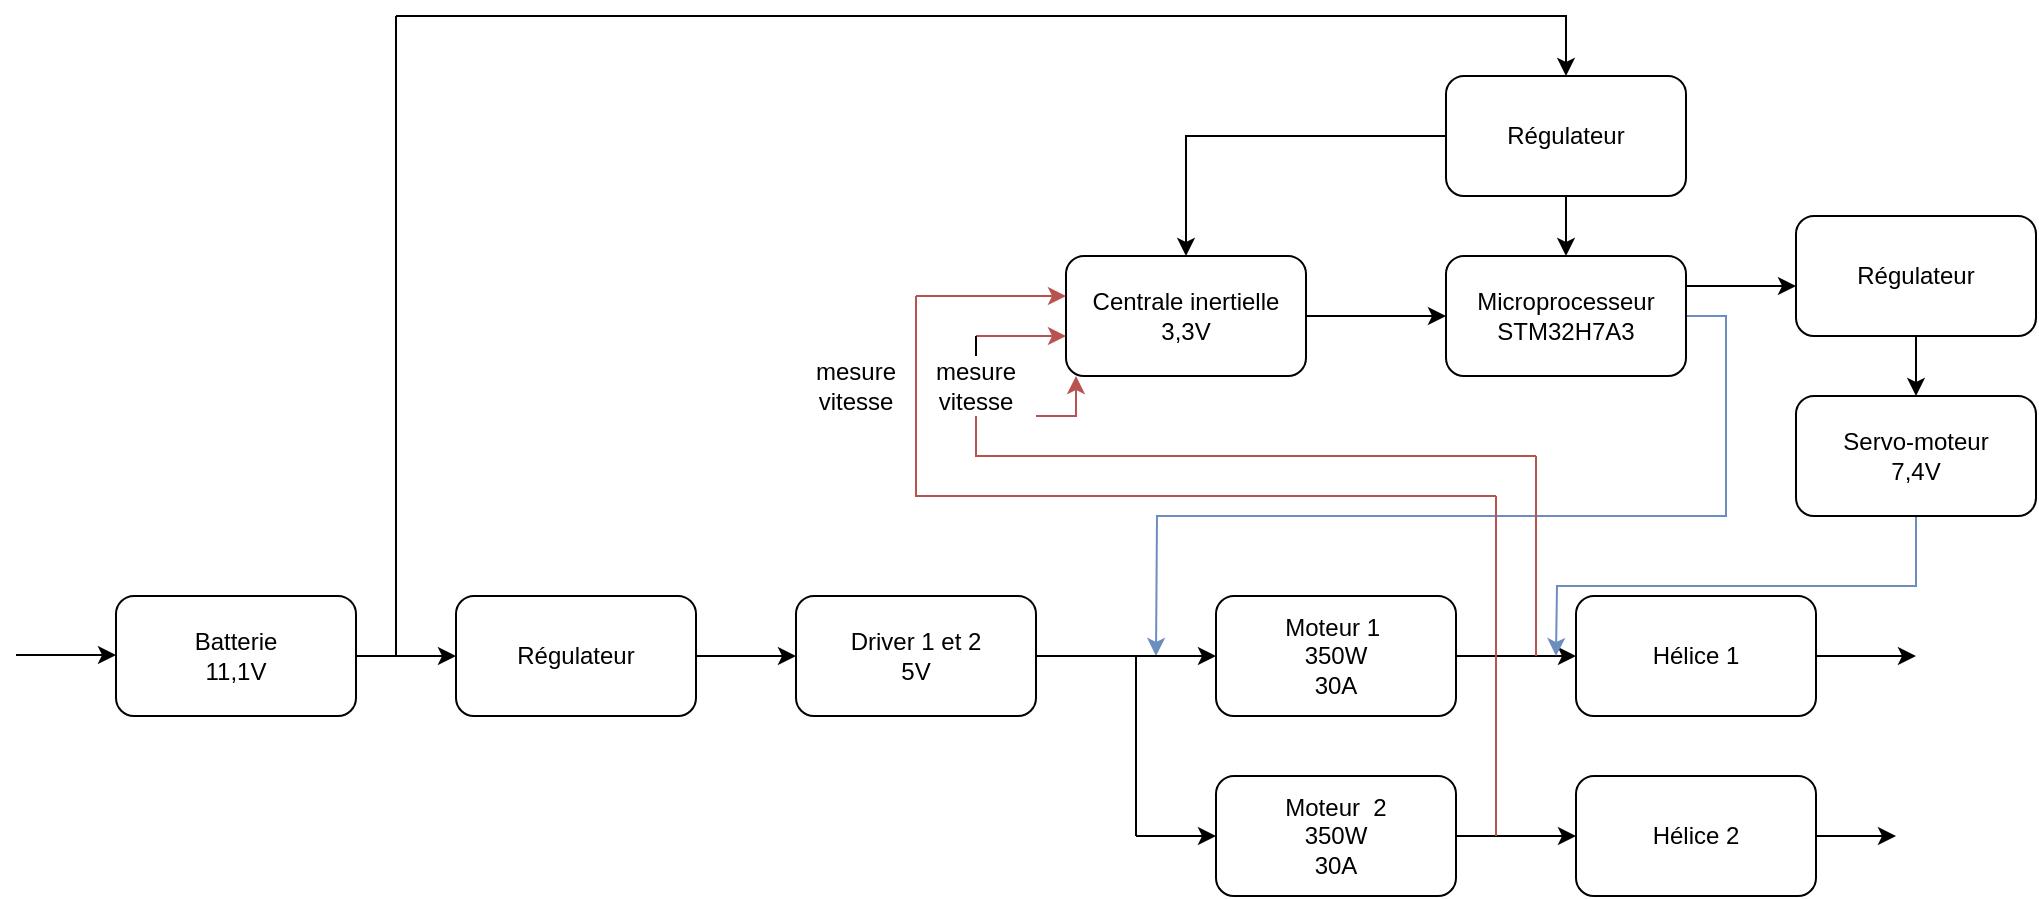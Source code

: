 <mxfile version="21.1.5" type="github">
  <diagram name="Page-1" id="kfJKp4cbYAR8tkhXhPna">
    <mxGraphModel dx="1665" dy="556" grid="1" gridSize="10" guides="1" tooltips="1" connect="1" arrows="1" fold="1" page="1" pageScale="1" pageWidth="827" pageHeight="1169" math="0" shadow="0">
      <root>
        <mxCell id="0" />
        <mxCell id="1" parent="0" />
        <mxCell id="dnf9TGZt98A_cBVJ5hq3-5" style="edgeStyle=orthogonalEdgeStyle;rounded=0;orthogonalLoop=1;jettySize=auto;html=1;exitX=1;exitY=0.5;exitDx=0;exitDy=0;entryX=0;entryY=0.5;entryDx=0;entryDy=0;" parent="1" source="JJHdNfHpe185E23BwGl6-1" target="JJHdNfHpe185E23BwGl6-4" edge="1">
          <mxGeometry relative="1" as="geometry" />
        </mxCell>
        <mxCell id="JJHdNfHpe185E23BwGl6-1" value="Moteur 1&amp;nbsp;&lt;br&gt;350W&lt;br&gt;30A" style="rounded=1;whiteSpace=wrap;html=1;" parent="1" vertex="1">
          <mxGeometry x="420" y="310" width="120" height="60" as="geometry" />
        </mxCell>
        <mxCell id="dnf9TGZt98A_cBVJ5hq3-12" style="edgeStyle=orthogonalEdgeStyle;rounded=0;orthogonalLoop=1;jettySize=auto;html=1;exitX=1;exitY=0.5;exitDx=0;exitDy=0;entryX=0;entryY=0.5;entryDx=0;entryDy=0;" parent="1" source="JJHdNfHpe185E23BwGl6-2" target="JJHdNfHpe185E23BwGl6-3" edge="1">
          <mxGeometry relative="1" as="geometry" />
        </mxCell>
        <mxCell id="JJHdNfHpe185E23BwGl6-2" value="Centrale inertielle&lt;br&gt;3,3V" style="rounded=1;whiteSpace=wrap;html=1;" parent="1" vertex="1">
          <mxGeometry x="345" y="140" width="120" height="60" as="geometry" />
        </mxCell>
        <mxCell id="dnf9TGZt98A_cBVJ5hq3-8" style="edgeStyle=orthogonalEdgeStyle;rounded=0;orthogonalLoop=1;jettySize=auto;html=1;exitX=1;exitY=0.5;exitDx=0;exitDy=0;fillColor=#dae8fc;strokeColor=#6c8ebf;" parent="1" source="JJHdNfHpe185E23BwGl6-3" edge="1">
          <mxGeometry relative="1" as="geometry">
            <mxPoint x="390" y="340" as="targetPoint" />
          </mxGeometry>
        </mxCell>
        <mxCell id="zdzdLWkKH9nTiATEf_Qo-10" style="edgeStyle=orthogonalEdgeStyle;rounded=0;orthogonalLoop=1;jettySize=auto;html=1;exitX=1;exitY=0.25;exitDx=0;exitDy=0;" edge="1" parent="1" source="JJHdNfHpe185E23BwGl6-3">
          <mxGeometry relative="1" as="geometry">
            <mxPoint x="710" y="155" as="targetPoint" />
          </mxGeometry>
        </mxCell>
        <mxCell id="JJHdNfHpe185E23BwGl6-3" value="Microprocesseur&lt;br&gt;STM32H7A3" style="rounded=1;whiteSpace=wrap;html=1;" parent="1" vertex="1">
          <mxGeometry x="535" y="140" width="120" height="60" as="geometry" />
        </mxCell>
        <mxCell id="dnf9TGZt98A_cBVJ5hq3-14" style="edgeStyle=orthogonalEdgeStyle;rounded=0;orthogonalLoop=1;jettySize=auto;html=1;exitX=1;exitY=0.5;exitDx=0;exitDy=0;" parent="1" source="JJHdNfHpe185E23BwGl6-4" edge="1">
          <mxGeometry relative="1" as="geometry">
            <mxPoint x="770" y="340" as="targetPoint" />
          </mxGeometry>
        </mxCell>
        <mxCell id="JJHdNfHpe185E23BwGl6-4" value="Hélice 1" style="rounded=1;whiteSpace=wrap;html=1;" parent="1" vertex="1">
          <mxGeometry x="600" y="310" width="120" height="60" as="geometry" />
        </mxCell>
        <mxCell id="dnf9TGZt98A_cBVJ5hq3-10" style="edgeStyle=orthogonalEdgeStyle;rounded=0;orthogonalLoop=1;jettySize=auto;html=1;exitX=0.5;exitY=1;exitDx=0;exitDy=0;entryX=0.5;entryY=0;entryDx=0;entryDy=0;" parent="1" source="JJHdNfHpe185E23BwGl6-5" target="JJHdNfHpe185E23BwGl6-3" edge="1">
          <mxGeometry relative="1" as="geometry" />
        </mxCell>
        <mxCell id="dnf9TGZt98A_cBVJ5hq3-11" style="edgeStyle=orthogonalEdgeStyle;rounded=0;orthogonalLoop=1;jettySize=auto;html=1;exitX=0;exitY=0.5;exitDx=0;exitDy=0;entryX=0.5;entryY=0;entryDx=0;entryDy=0;" parent="1" source="JJHdNfHpe185E23BwGl6-5" target="JJHdNfHpe185E23BwGl6-2" edge="1">
          <mxGeometry relative="1" as="geometry" />
        </mxCell>
        <mxCell id="JJHdNfHpe185E23BwGl6-5" value="Régulateur" style="rounded=1;whiteSpace=wrap;html=1;" parent="1" vertex="1">
          <mxGeometry x="535" y="50" width="120" height="60" as="geometry" />
        </mxCell>
        <mxCell id="dnf9TGZt98A_cBVJ5hq3-4" style="edgeStyle=orthogonalEdgeStyle;rounded=0;orthogonalLoop=1;jettySize=auto;html=1;exitX=1;exitY=0.5;exitDx=0;exitDy=0;entryX=0;entryY=0.5;entryDx=0;entryDy=0;" parent="1" source="zdzdLWkKH9nTiATEf_Qo-13" target="JJHdNfHpe185E23BwGl6-1" edge="1">
          <mxGeometry relative="1" as="geometry">
            <Array as="points">
              <mxPoint x="380" y="340" />
              <mxPoint x="380" y="340" />
            </Array>
          </mxGeometry>
        </mxCell>
        <mxCell id="JJHdNfHpe185E23BwGl6-6" value="Régulateur" style="rounded=1;whiteSpace=wrap;html=1;" parent="1" vertex="1">
          <mxGeometry x="40" y="310" width="120" height="60" as="geometry" />
        </mxCell>
        <mxCell id="dnf9TGZt98A_cBVJ5hq3-3" style="edgeStyle=orthogonalEdgeStyle;rounded=0;orthogonalLoop=1;jettySize=auto;html=1;exitX=1;exitY=0.5;exitDx=0;exitDy=0;entryX=0;entryY=0.5;entryDx=0;entryDy=0;" parent="1" source="JJHdNfHpe185E23BwGl6-7" target="JJHdNfHpe185E23BwGl6-6" edge="1">
          <mxGeometry relative="1" as="geometry" />
        </mxCell>
        <mxCell id="JJHdNfHpe185E23BwGl6-7" value="Batterie&lt;br&gt;11,1V" style="rounded=1;whiteSpace=wrap;html=1;" parent="1" vertex="1">
          <mxGeometry x="-130" y="310" width="120" height="60" as="geometry" />
        </mxCell>
        <mxCell id="dnf9TGZt98A_cBVJ5hq3-16" value="" style="endArrow=classic;html=1;rounded=0;fillColor=#f8cecc;strokeColor=#b85450;" parent="1" edge="1">
          <mxGeometry width="50" height="50" relative="1" as="geometry">
            <mxPoint x="300" y="180" as="sourcePoint" />
            <mxPoint x="345" y="180" as="targetPoint" />
            <Array as="points" />
          </mxGeometry>
        </mxCell>
        <mxCell id="dnf9TGZt98A_cBVJ5hq3-19" value="" style="endArrow=none;html=1;rounded=0;fillColor=#f8cecc;strokeColor=#b85450;" parent="1" edge="1">
          <mxGeometry width="50" height="50" relative="1" as="geometry">
            <mxPoint x="580" y="340" as="sourcePoint" />
            <mxPoint x="580" y="240" as="targetPoint" />
          </mxGeometry>
        </mxCell>
        <mxCell id="dnf9TGZt98A_cBVJ5hq3-20" value="" style="endArrow=classic;html=1;rounded=0;" parent="1" edge="1">
          <mxGeometry width="50" height="50" relative="1" as="geometry">
            <mxPoint x="-180" y="339.5" as="sourcePoint" />
            <mxPoint x="-130" y="339.5" as="targetPoint" />
          </mxGeometry>
        </mxCell>
        <mxCell id="dnf9TGZt98A_cBVJ5hq3-25" style="edgeStyle=orthogonalEdgeStyle;rounded=0;orthogonalLoop=1;jettySize=auto;html=1;exitX=1;exitY=0.5;exitDx=0;exitDy=0;entryX=0;entryY=0.5;entryDx=0;entryDy=0;" parent="1" source="dnf9TGZt98A_cBVJ5hq3-22" target="dnf9TGZt98A_cBVJ5hq3-23" edge="1">
          <mxGeometry relative="1" as="geometry" />
        </mxCell>
        <mxCell id="dnf9TGZt98A_cBVJ5hq3-22" value="Moteur &amp;nbsp;2&lt;br&gt;350W&lt;br&gt;30A" style="rounded=1;whiteSpace=wrap;html=1;" parent="1" vertex="1">
          <mxGeometry x="420" y="400" width="120" height="60" as="geometry" />
        </mxCell>
        <mxCell id="dnf9TGZt98A_cBVJ5hq3-26" style="edgeStyle=orthogonalEdgeStyle;rounded=0;orthogonalLoop=1;jettySize=auto;html=1;exitX=1;exitY=0.5;exitDx=0;exitDy=0;entryX=0;entryY=0.5;entryDx=0;entryDy=0;" parent="1" source="dnf9TGZt98A_cBVJ5hq3-23" edge="1">
          <mxGeometry relative="1" as="geometry">
            <mxPoint x="760" y="430" as="targetPoint" />
          </mxGeometry>
        </mxCell>
        <mxCell id="dnf9TGZt98A_cBVJ5hq3-23" value="Hélice 2" style="rounded=1;whiteSpace=wrap;html=1;" parent="1" vertex="1">
          <mxGeometry x="600" y="400" width="120" height="60" as="geometry" />
        </mxCell>
        <mxCell id="dnf9TGZt98A_cBVJ5hq3-28" value="" style="endArrow=classic;html=1;rounded=0;" parent="1" edge="1">
          <mxGeometry width="50" height="50" relative="1" as="geometry">
            <mxPoint x="380" y="430" as="sourcePoint" />
            <mxPoint x="420" y="430" as="targetPoint" />
          </mxGeometry>
        </mxCell>
        <mxCell id="dnf9TGZt98A_cBVJ5hq3-29" value="" style="endArrow=none;html=1;rounded=0;" parent="1" edge="1">
          <mxGeometry width="50" height="50" relative="1" as="geometry">
            <mxPoint x="380" y="430" as="sourcePoint" />
            <mxPoint x="380" y="340" as="targetPoint" />
          </mxGeometry>
        </mxCell>
        <mxCell id="AYipDcIupspWNG8ArWG--1" value="" style="endArrow=none;html=1;rounded=0;" parent="1" source="AYipDcIupspWNG8ArWG--9" edge="1">
          <mxGeometry width="50" height="50" relative="1" as="geometry">
            <mxPoint x="570" y="240" as="sourcePoint" />
            <mxPoint x="300" y="180" as="targetPoint" />
            <Array as="points" />
          </mxGeometry>
        </mxCell>
        <mxCell id="AYipDcIupspWNG8ArWG--2" value="" style="endArrow=none;html=1;rounded=0;" parent="1" edge="1">
          <mxGeometry width="50" height="50" relative="1" as="geometry">
            <mxPoint x="10" y="340" as="sourcePoint" />
            <mxPoint x="10" y="20" as="targetPoint" />
          </mxGeometry>
        </mxCell>
        <mxCell id="AYipDcIupspWNG8ArWG--7" value="" style="endArrow=classic;html=1;rounded=0;entryX=0.5;entryY=0;entryDx=0;entryDy=0;" parent="1" target="JJHdNfHpe185E23BwGl6-5" edge="1">
          <mxGeometry width="50" height="50" relative="1" as="geometry">
            <mxPoint x="580" y="20" as="sourcePoint" />
            <mxPoint x="650" y="-30" as="targetPoint" />
            <Array as="points">
              <mxPoint x="595" y="20" />
            </Array>
          </mxGeometry>
        </mxCell>
        <mxCell id="AYipDcIupspWNG8ArWG--8" value="" style="endArrow=none;html=1;rounded=0;" parent="1" edge="1">
          <mxGeometry width="50" height="50" relative="1" as="geometry">
            <mxPoint x="10" y="20" as="sourcePoint" />
            <mxPoint x="590" y="20" as="targetPoint" />
          </mxGeometry>
        </mxCell>
        <mxCell id="AYipDcIupspWNG8ArWG--10" value="" style="endArrow=none;html=1;rounded=0;fillColor=#f8cecc;strokeColor=#b85450;" parent="1" target="AYipDcIupspWNG8ArWG--9" edge="1">
          <mxGeometry width="50" height="50" relative="1" as="geometry">
            <mxPoint x="580" y="240" as="sourcePoint" />
            <mxPoint x="300" y="170" as="targetPoint" />
            <Array as="points">
              <mxPoint x="300" y="240" />
            </Array>
          </mxGeometry>
        </mxCell>
        <mxCell id="XIIOcASB2_GVsAbtGpYE-3" value="" style="edgeStyle=orthogonalEdgeStyle;rounded=0;orthogonalLoop=1;jettySize=auto;html=1;fillColor=#f8cecc;strokeColor=#b85450;" parent="1" source="AYipDcIupspWNG8ArWG--9" target="JJHdNfHpe185E23BwGl6-2" edge="1">
          <mxGeometry relative="1" as="geometry">
            <Array as="points">
              <mxPoint x="350" y="220" />
            </Array>
          </mxGeometry>
        </mxCell>
        <mxCell id="AYipDcIupspWNG8ArWG--9" value="mesure vitesse" style="text;html=1;strokeColor=none;fillColor=none;align=center;verticalAlign=middle;whiteSpace=wrap;rounded=0;" parent="1" vertex="1">
          <mxGeometry x="270" y="190" width="60" height="30" as="geometry" />
        </mxCell>
        <mxCell id="XIIOcASB2_GVsAbtGpYE-1" value="" style="endArrow=none;html=1;rounded=0;fillColor=#f8cecc;strokeColor=#b85450;" parent="1" edge="1">
          <mxGeometry width="50" height="50" relative="1" as="geometry">
            <mxPoint x="560" y="430" as="sourcePoint" />
            <mxPoint x="560" y="260" as="targetPoint" />
          </mxGeometry>
        </mxCell>
        <mxCell id="XIIOcASB2_GVsAbtGpYE-2" value="" style="endArrow=none;html=1;rounded=0;fillColor=#f8cecc;strokeColor=#b85450;" parent="1" edge="1">
          <mxGeometry width="50" height="50" relative="1" as="geometry">
            <mxPoint x="560" y="260" as="sourcePoint" />
            <mxPoint x="270" y="160" as="targetPoint" />
            <Array as="points">
              <mxPoint x="270" y="260" />
            </Array>
          </mxGeometry>
        </mxCell>
        <mxCell id="XIIOcASB2_GVsAbtGpYE-4" value="" style="endArrow=classic;html=1;rounded=0;fillColor=#f8cecc;strokeColor=#b85450;" parent="1" edge="1">
          <mxGeometry width="50" height="50" relative="1" as="geometry">
            <mxPoint x="270" y="160" as="sourcePoint" />
            <mxPoint x="345" y="160" as="targetPoint" />
            <Array as="points" />
          </mxGeometry>
        </mxCell>
        <mxCell id="XIIOcASB2_GVsAbtGpYE-5" value="mesure vitesse" style="text;html=1;strokeColor=none;fillColor=none;align=center;verticalAlign=middle;whiteSpace=wrap;rounded=0;" parent="1" vertex="1">
          <mxGeometry x="210" y="190" width="60" height="30" as="geometry" />
        </mxCell>
        <mxCell id="zdzdLWkKH9nTiATEf_Qo-12" style="edgeStyle=orthogonalEdgeStyle;rounded=0;orthogonalLoop=1;jettySize=auto;html=1;exitX=0.5;exitY=1;exitDx=0;exitDy=0;fillColor=#dae8fc;strokeColor=#6c8ebf;" edge="1" parent="1" source="zdzdLWkKH9nTiATEf_Qo-1">
          <mxGeometry relative="1" as="geometry">
            <mxPoint x="590" y="340" as="targetPoint" />
          </mxGeometry>
        </mxCell>
        <mxCell id="zdzdLWkKH9nTiATEf_Qo-1" value="Servo-moteur&lt;br&gt;7,4V" style="rounded=1;whiteSpace=wrap;html=1;" vertex="1" parent="1">
          <mxGeometry x="710" y="210" width="120" height="60" as="geometry" />
        </mxCell>
        <mxCell id="zdzdLWkKH9nTiATEf_Qo-11" style="edgeStyle=orthogonalEdgeStyle;rounded=0;orthogonalLoop=1;jettySize=auto;html=1;exitX=0.5;exitY=1;exitDx=0;exitDy=0;" edge="1" parent="1" source="zdzdLWkKH9nTiATEf_Qo-9" target="zdzdLWkKH9nTiATEf_Qo-1">
          <mxGeometry relative="1" as="geometry" />
        </mxCell>
        <mxCell id="zdzdLWkKH9nTiATEf_Qo-9" value="Régulateur" style="rounded=1;whiteSpace=wrap;html=1;" vertex="1" parent="1">
          <mxGeometry x="710" y="120" width="120" height="60" as="geometry" />
        </mxCell>
        <mxCell id="zdzdLWkKH9nTiATEf_Qo-14" value="" style="edgeStyle=orthogonalEdgeStyle;rounded=0;orthogonalLoop=1;jettySize=auto;html=1;exitX=1;exitY=0.5;exitDx=0;exitDy=0;entryX=0;entryY=0.5;entryDx=0;entryDy=0;" edge="1" parent="1" source="JJHdNfHpe185E23BwGl6-6" target="zdzdLWkKH9nTiATEf_Qo-13">
          <mxGeometry relative="1" as="geometry">
            <Array as="points" />
            <mxPoint x="250" y="340" as="sourcePoint" />
            <mxPoint x="420" y="340" as="targetPoint" />
          </mxGeometry>
        </mxCell>
        <mxCell id="zdzdLWkKH9nTiATEf_Qo-13" value="Driver 1 et 2&lt;br&gt;5V" style="rounded=1;whiteSpace=wrap;html=1;" vertex="1" parent="1">
          <mxGeometry x="210" y="310" width="120" height="60" as="geometry" />
        </mxCell>
      </root>
    </mxGraphModel>
  </diagram>
</mxfile>
